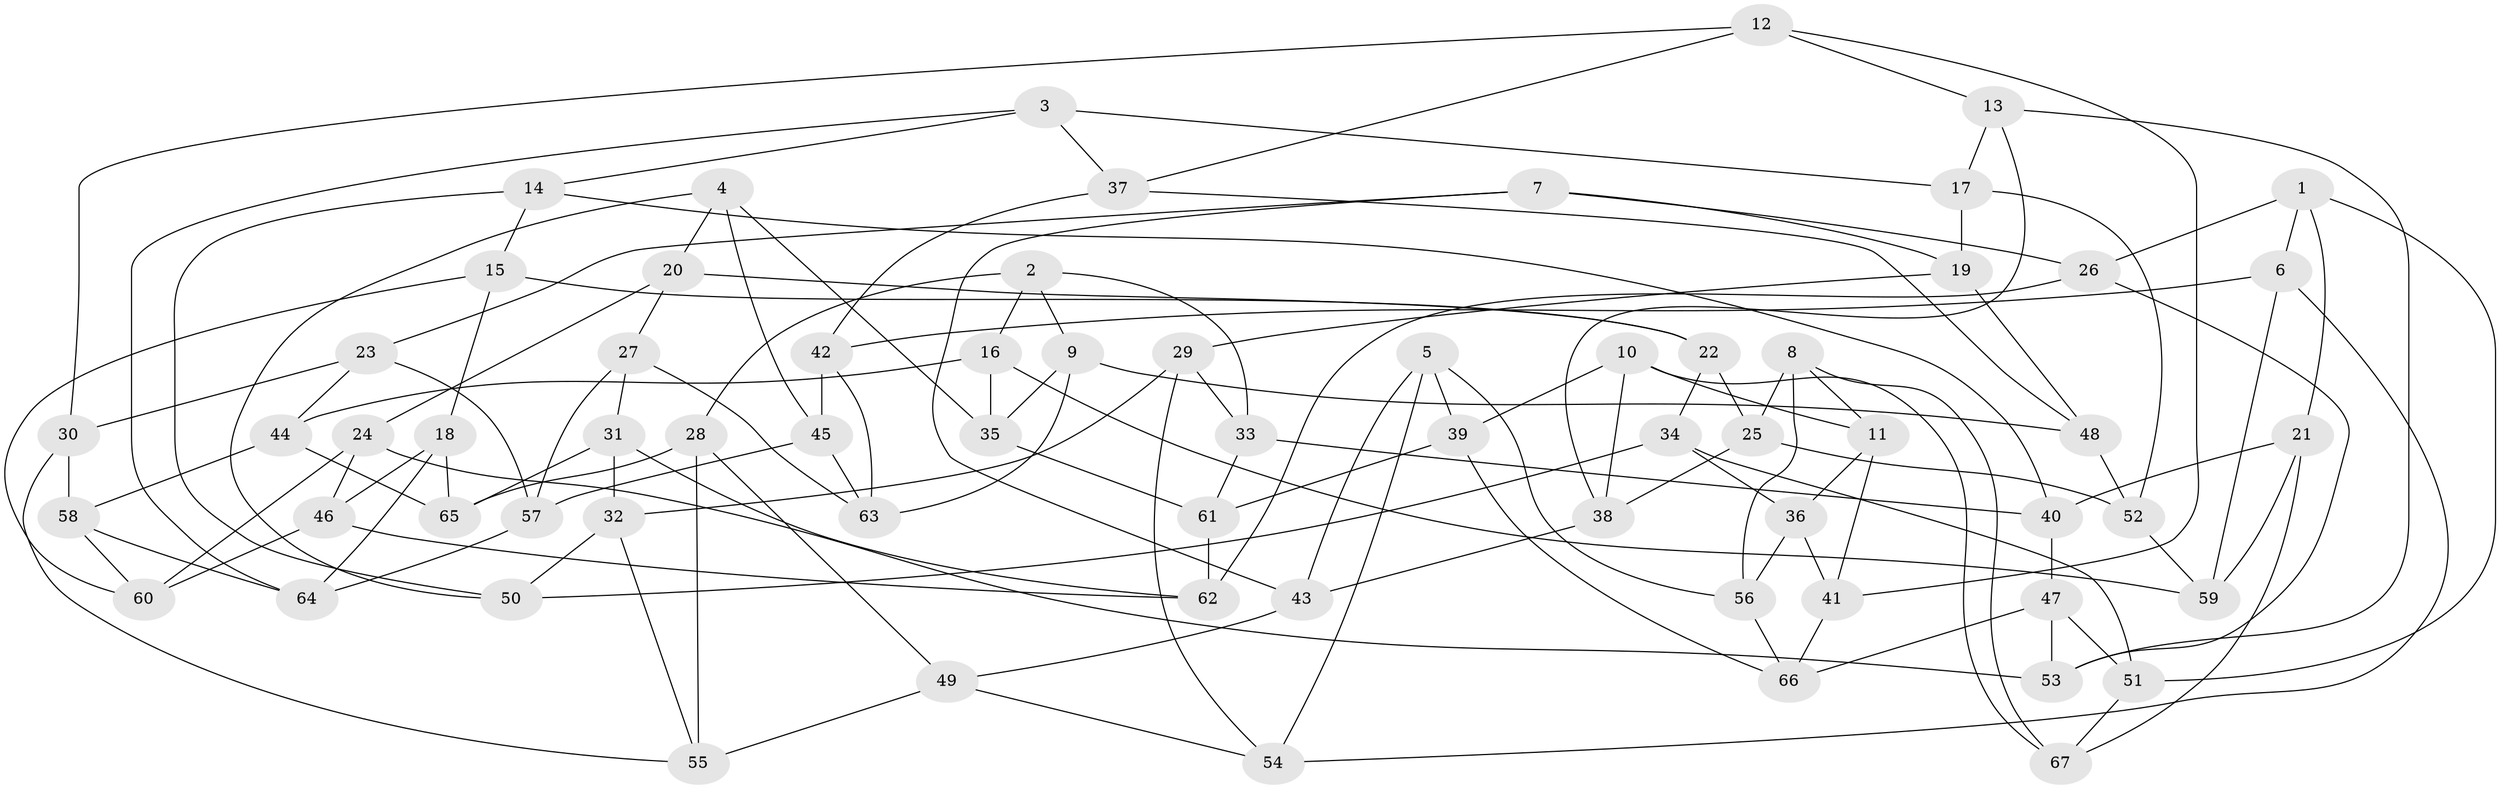 // coarse degree distribution, {4: 0.5217391304347826, 6: 0.30434782608695654, 5: 0.15217391304347827, 3: 0.021739130434782608}
// Generated by graph-tools (version 1.1) at 2025/24/03/03/25 07:24:27]
// undirected, 67 vertices, 134 edges
graph export_dot {
graph [start="1"]
  node [color=gray90,style=filled];
  1;
  2;
  3;
  4;
  5;
  6;
  7;
  8;
  9;
  10;
  11;
  12;
  13;
  14;
  15;
  16;
  17;
  18;
  19;
  20;
  21;
  22;
  23;
  24;
  25;
  26;
  27;
  28;
  29;
  30;
  31;
  32;
  33;
  34;
  35;
  36;
  37;
  38;
  39;
  40;
  41;
  42;
  43;
  44;
  45;
  46;
  47;
  48;
  49;
  50;
  51;
  52;
  53;
  54;
  55;
  56;
  57;
  58;
  59;
  60;
  61;
  62;
  63;
  64;
  65;
  66;
  67;
  1 -- 21;
  1 -- 6;
  1 -- 26;
  1 -- 51;
  2 -- 28;
  2 -- 16;
  2 -- 9;
  2 -- 33;
  3 -- 64;
  3 -- 14;
  3 -- 37;
  3 -- 17;
  4 -- 45;
  4 -- 20;
  4 -- 50;
  4 -- 35;
  5 -- 54;
  5 -- 39;
  5 -- 56;
  5 -- 43;
  6 -- 42;
  6 -- 59;
  6 -- 54;
  7 -- 23;
  7 -- 26;
  7 -- 19;
  7 -- 43;
  8 -- 11;
  8 -- 67;
  8 -- 25;
  8 -- 56;
  9 -- 63;
  9 -- 48;
  9 -- 35;
  10 -- 11;
  10 -- 67;
  10 -- 38;
  10 -- 39;
  11 -- 36;
  11 -- 41;
  12 -- 41;
  12 -- 30;
  12 -- 37;
  12 -- 13;
  13 -- 53;
  13 -- 38;
  13 -- 17;
  14 -- 15;
  14 -- 50;
  14 -- 40;
  15 -- 60;
  15 -- 22;
  15 -- 18;
  16 -- 35;
  16 -- 59;
  16 -- 44;
  17 -- 52;
  17 -- 19;
  18 -- 64;
  18 -- 65;
  18 -- 46;
  19 -- 29;
  19 -- 48;
  20 -- 27;
  20 -- 24;
  20 -- 22;
  21 -- 67;
  21 -- 59;
  21 -- 40;
  22 -- 25;
  22 -- 34;
  23 -- 44;
  23 -- 57;
  23 -- 30;
  24 -- 46;
  24 -- 53;
  24 -- 60;
  25 -- 52;
  25 -- 38;
  26 -- 62;
  26 -- 53;
  27 -- 31;
  27 -- 57;
  27 -- 63;
  28 -- 55;
  28 -- 49;
  28 -- 65;
  29 -- 54;
  29 -- 32;
  29 -- 33;
  30 -- 58;
  30 -- 55;
  31 -- 62;
  31 -- 32;
  31 -- 65;
  32 -- 55;
  32 -- 50;
  33 -- 61;
  33 -- 40;
  34 -- 50;
  34 -- 36;
  34 -- 51;
  35 -- 61;
  36 -- 56;
  36 -- 41;
  37 -- 42;
  37 -- 48;
  38 -- 43;
  39 -- 66;
  39 -- 61;
  40 -- 47;
  41 -- 66;
  42 -- 63;
  42 -- 45;
  43 -- 49;
  44 -- 58;
  44 -- 65;
  45 -- 63;
  45 -- 57;
  46 -- 60;
  46 -- 62;
  47 -- 51;
  47 -- 66;
  47 -- 53;
  48 -- 52;
  49 -- 54;
  49 -- 55;
  51 -- 67;
  52 -- 59;
  56 -- 66;
  57 -- 64;
  58 -- 64;
  58 -- 60;
  61 -- 62;
}
